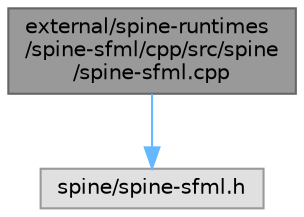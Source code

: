 digraph "external/spine-runtimes/spine-sfml/cpp/src/spine/spine-sfml.cpp"
{
 // LATEX_PDF_SIZE
  bgcolor="transparent";
  edge [fontname=Helvetica,fontsize=10,labelfontname=Helvetica,labelfontsize=10];
  node [fontname=Helvetica,fontsize=10,shape=box,height=0.2,width=0.4];
  Node1 [id="Node000001",label="external/spine-runtimes\l/spine-sfml/cpp/src/spine\l/spine-sfml.cpp",height=0.2,width=0.4,color="gray40", fillcolor="grey60", style="filled", fontcolor="black",tooltip=" "];
  Node1 -> Node2 [id="edge2_Node000001_Node000002",color="steelblue1",style="solid",tooltip=" "];
  Node2 [id="Node000002",label="spine/spine-sfml.h",height=0.2,width=0.4,color="grey60", fillcolor="#E0E0E0", style="filled",tooltip=" "];
}
